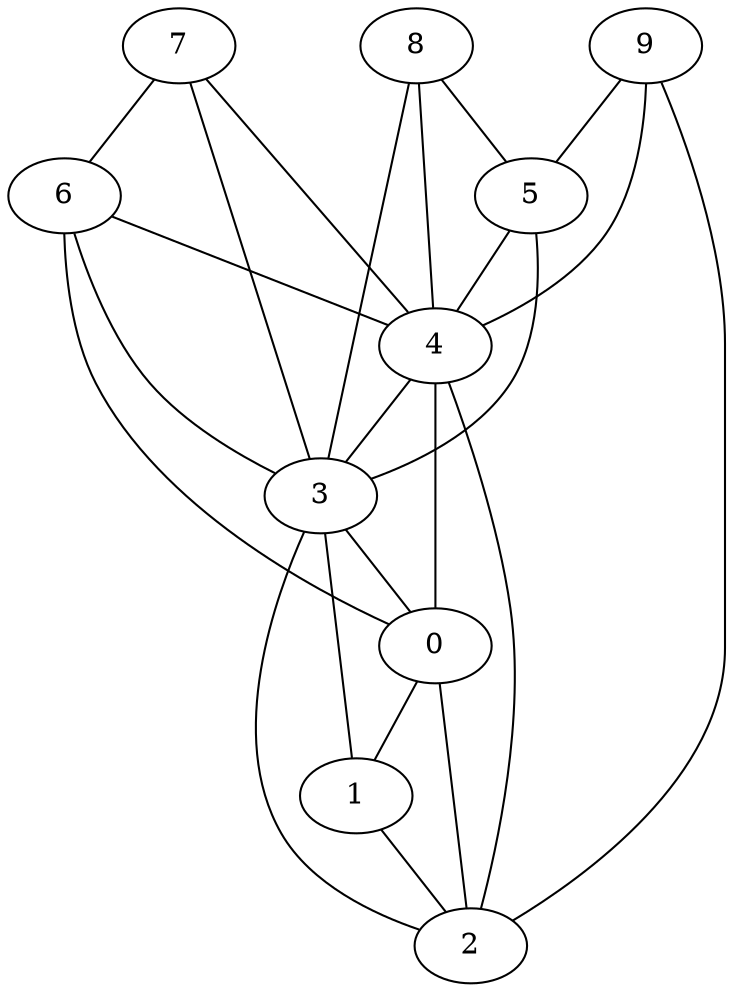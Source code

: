 graph {
    0 [ label = "0" ]
    1 [ label = "1" ]
    2 [ label = "2" ]
    3 [ label = "3" ]
    4 [ label = "4" ]
    5 [ label = "5" ]
    6 [ label = "6" ]
    7 [ label = "7" ]
    8 [ label = "8" ]
    9 [ label = "9" ]
    0 -- 1 [ ]
    0 -- 2 [ ]
    1 -- 2 [ ]
    3 -- 0 [ ]
    3 -- 1 [ ]
    3 -- 2 [ ]
    4 -- 0 [ ]
    4 -- 2 [ ]
    4 -- 3 [ ]
    9 -- 5 [ ]
    5 -- 3 [ ]
    5 -- 4 [ ]
    6 -- 0 [ ]
    6 -- 3 [ ]
    6 -- 4 [ ]
    7 -- 3 [ ]
    7 -- 4 [ ]
    7 -- 6 [ ]
    8 -- 3 [ ]
    8 -- 4 [ ]
    8 -- 5 [ ]
    9 -- 2 [ ]
    9 -- 4 [ ]
}
